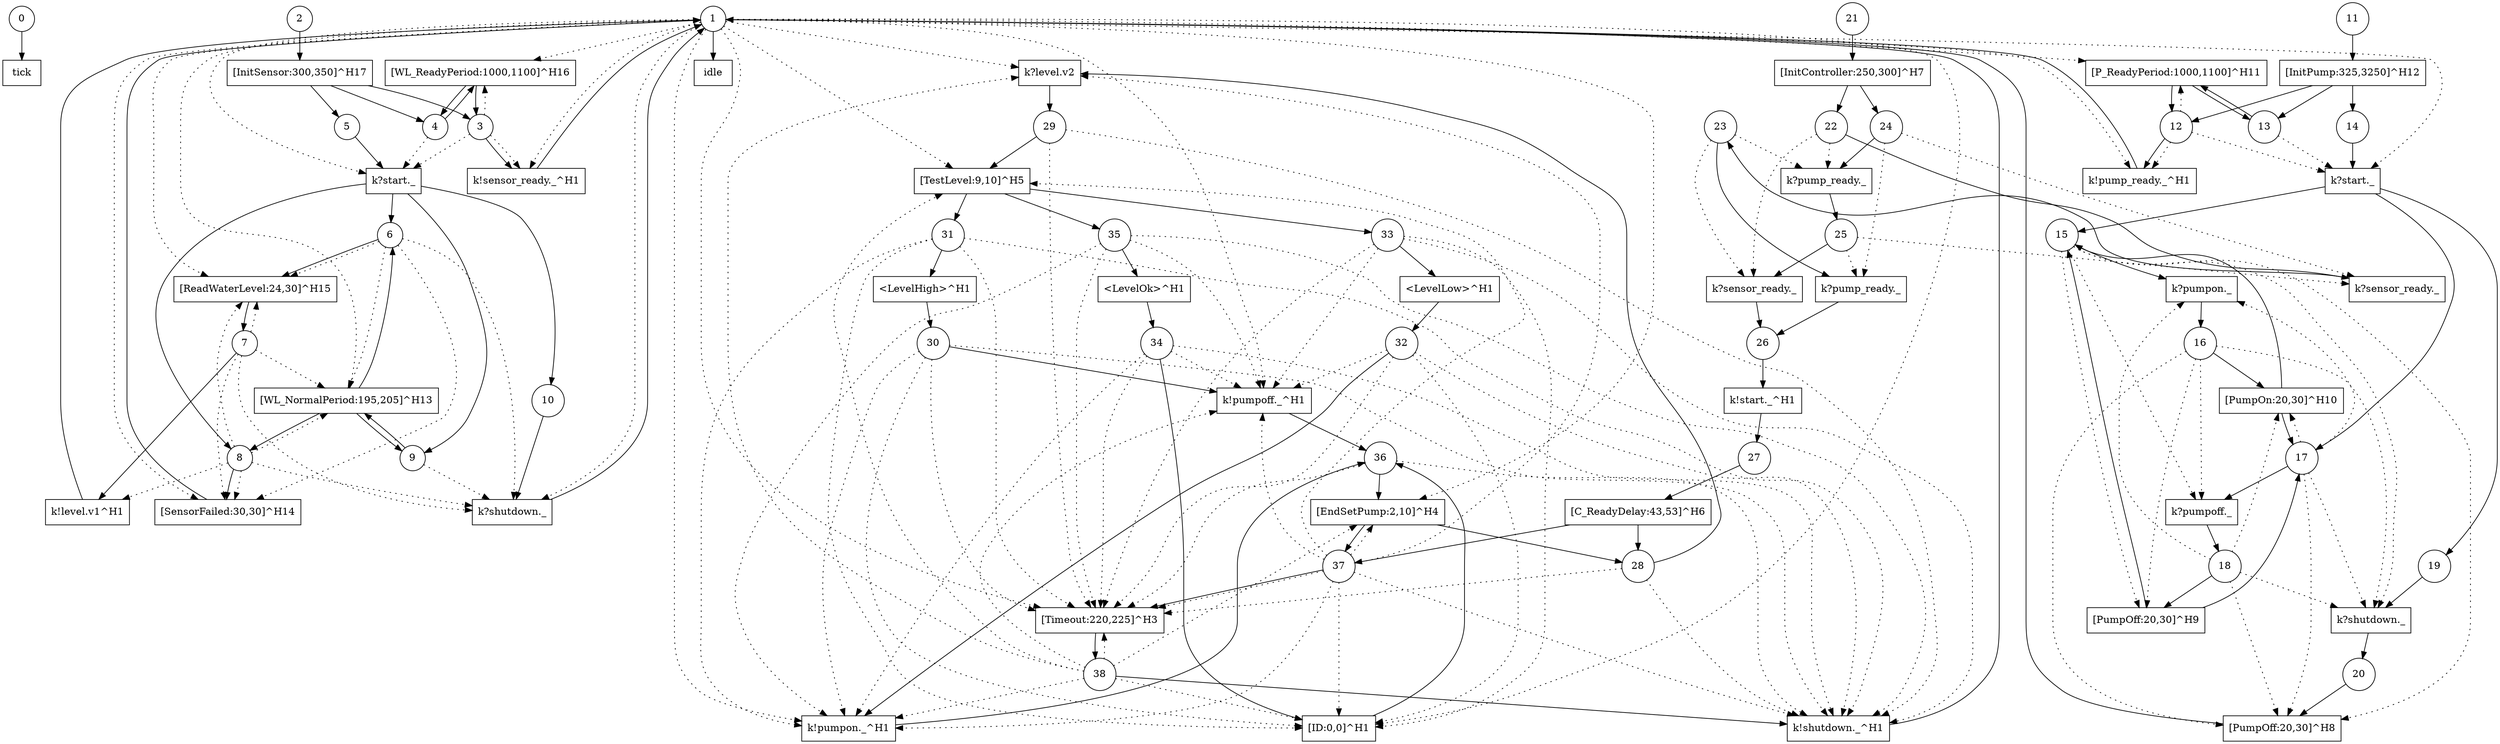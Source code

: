 digraph Net {
node [shape = circle]
"0"; "1"; "2"; "3"; "4"; "5"; "6"; "7"; "8"; "9"; "10"; "11"; "12"; "13"; "14"; "15"; "16"; "17"; "18"; "19"; "20"; "21"; "22"; "23"; "24"; "25"; "26"; "27"; "28"; "29"; "30"; "31"; "32"; "33"; "34"; "35"; "36"; "37"; "38"
node [shape = box]
T0 [label = "tick"];
T1 [label = "idle"];
T2 [label = "[InitSensor:300,350]^H17"];
T3 [label = "k!sensor_ready._^H1"];
T4 [label = "[WL_ReadyPeriod:1000,1100]^H16"];
T5 [label = "k?start._"];
T6 [label = "[ReadWaterLevel:24,30]^H15"];
T7 [label = "k!level.v1^H1"];
T8 [label = "[SensorFailed:30,30]^H14"];
T9 [label = "[WL_NormalPeriod:195,205]^H13"];
T10 [label = "k?shutdown._"];
T11 [label = "[InitPump:325,3250]^H12"];
T12 [label = "k!pump_ready._^H1"];
T13 [label = "[P_ReadyPeriod:1000,1100]^H11"];
T14 [label = "k?start._"];
T15 [label = "k?pumpon._"];
T16 [label = "[PumpOn:20,30]^H10"];
T17 [label = "k?pumpoff._"];
T18 [label = "[PumpOff:20,30]^H9"];
T19 [label = "k?shutdown._"];
T20 [label = "[PumpOff:20,30]^H8"];
T21 [label = "[InitController:250,300]^H7"];
T22 [label = "k?sensor_ready._"];
T23 [label = "k?pump_ready._"];
T24 [label = "k?pump_ready._"];
T25 [label = "k?sensor_ready._"];
T26 [label = "k!start._^H1"];
T27 [label = "[C_ReadyDelay:43,53]^H6"];
T28 [label = "k?level.v2"];
T29 [label = "[TestLevel:9,10]^H5"];
T30 [label = "k!pumpoff._^H1"];
T31 [label = "<LevelHigh>^H1"];
T32 [label = "k!pumpon._^H1"];
T33 [label = "<LevelLow>^H1"];
T34 [label = "[ID:0,0]^H1"];
T35 [label = "<LevelOk>^H1"];
T36 [label = "[EndSetPump:2,10]^H4"];
T37 [label = "[Timeout:220,225]^H3"];
T38 [label = "k!shutdown._^H1"]
"0" -> T0 [style = solid];

"1" -> T1 [style = solid];

"2" -> T2 [style = solid];

edge [style = solid];
T2 -> "3"
T2 -> "4"
T2 -> "5"

"3" -> T3 [style = solid];

edge [style = dotted];
"1" -> T3;
"3" -> T3;

edge [style = solid];
T3 -> "1"

"4" -> T4 [style = solid];

edge [style = dotted];
"1" -> T4;
"3" -> T4;

edge [style = solid];
T4 -> "3"
T4 -> "4"

"5" -> T5 [style = solid];

edge [style = dotted];
"1" -> T5;
"3" -> T5;
"4" -> T5;

edge [style = solid];
T5 -> "6"
T5 -> "8"
T5 -> "9"
T5 -> "10"

"6" -> T6 [style = solid];

edge [style = dotted];
"1" -> T6;
"6" -> T6;
"7" -> T6;
"8" -> T6;

edge [style = solid];
T6 -> "7"

"7" -> T7 [style = solid];

edge [style = dotted];
"8" -> T7;

edge [style = solid];
T7 -> "1"

"8" -> T8 [style = solid];

edge [style = dotted];
"1" -> T8;
"6" -> T8;
"7" -> T8;
"8" -> T8;

edge [style = solid];
T8 -> "1"

"9" -> T9 [style = solid];

edge [style = dotted];
"1" -> T9;
"6" -> T9;
"7" -> T9;
"8" -> T9;

edge [style = solid];
T9 -> "6"
T9 -> "8"
T9 -> "9"

"10" -> T10 [style = solid];

edge [style = dotted];
"1" -> T10;
"6" -> T10;
"7" -> T10;
"8" -> T10;
"9" -> T10;

edge [style = solid];
T10 -> "1"

"11" -> T11 [style = solid];

edge [style = solid];
T11 -> "12"
T11 -> "13"
T11 -> "14"

"12" -> T12 [style = solid];

edge [style = dotted];
"1" -> T12;
"12" -> T12;

edge [style = solid];
T12 -> "1"

"13" -> T13 [style = solid];

edge [style = dotted];
"1" -> T13;
"12" -> T13;

edge [style = solid];
T13 -> "12"
T13 -> "13"

"14" -> T14 [style = solid];

edge [style = dotted];
"1" -> T14;
"12" -> T14;
"13" -> T14;

edge [style = solid];
T14 -> "15"
T14 -> "17"
T14 -> "19"

"15" -> T15 [style = solid];

edge [style = dotted];
"17" -> T15;
"18" -> T15;

edge [style = solid];
T15 -> "16"

"16" -> T16 [style = solid];

edge [style = dotted];
"17" -> T16;
"18" -> T16;

edge [style = solid];
T16 -> "15"
T16 -> "17"

"17" -> T17 [style = solid];

edge [style = dotted];
"15" -> T17;
"16" -> T17;

edge [style = solid];
T17 -> "18"

"18" -> T18 [style = solid];

edge [style = dotted];
"15" -> T18;
"16" -> T18;

edge [style = solid];
T18 -> "15"
T18 -> "17"

"19" -> T19 [style = solid];

edge [style = dotted];
"15" -> T19;
"16" -> T19;
"17" -> T19;
"18" -> T19;

edge [style = solid];
T19 -> "20"

"20" -> T20 [style = solid];

edge [style = dotted];
"15" -> T20;
"16" -> T20;
"17" -> T20;
"18" -> T20;

edge [style = solid];
T20 -> "1"

"21" -> T21 [style = solid];

edge [style = solid];
T21 -> "22"
T21 -> "24"

"22" -> T22 [style = solid];

edge [style = dotted];
"24" -> T22;
"25" -> T22;

edge [style = solid];
T22 -> "23"

"23" -> T23 [style = solid];

edge [style = dotted];
"24" -> T23;
"25" -> T23;

edge [style = solid];
T23 -> "26"

"24" -> T24 [style = solid];

edge [style = dotted];
"22" -> T24;
"23" -> T24;

edge [style = solid];
T24 -> "25"

"25" -> T25 [style = solid];

edge [style = dotted];
"22" -> T25;
"23" -> T25;

edge [style = solid];
T25 -> "26"

"26" -> T26 [style = solid];

edge [style = solid];
T26 -> "27"

"27" -> T27 [style = solid];

edge [style = solid];
T27 -> "28"
T27 -> "37"

"28" -> T28 [style = solid];

edge [style = dotted];
"1" -> T28;
"37" -> T28;
"38" -> T28;

edge [style = solid];
T28 -> "29"

"29" -> T29 [style = solid];

edge [style = dotted];
"1" -> T29;
"37" -> T29;
"38" -> T29;

edge [style = solid];
T29 -> "31"
T29 -> "33"
T29 -> "35"

"30" -> T30 [style = solid];

edge [style = dotted];
"1" -> T30;
"32" -> T30;
"33" -> T30;
"34" -> T30;
"35" -> T30;
"37" -> T30;
"38" -> T30;

edge [style = solid];
T30 -> "36"

"31" -> T31 [style = solid];

edge [style = solid];
T31 -> "30"

"32" -> T32 [style = solid];

edge [style = dotted];
"1" -> T32;
"30" -> T32;
"31" -> T32;
"34" -> T32;
"35" -> T32;
"37" -> T32;
"38" -> T32;

edge [style = solid];
T32 -> "36"

"33" -> T33 [style = solid];

edge [style = solid];
T33 -> "32"

"34" -> T34 [style = solid];

edge [style = dotted];
"1" -> T34;
"30" -> T34;
"31" -> T34;
"32" -> T34;
"33" -> T34;
"37" -> T34;
"38" -> T34;

edge [style = solid];
T34 -> "36"

"35" -> T35 [style = solid];

edge [style = solid];
T35 -> "34"

"36" -> T36 [style = solid];

edge [style = dotted];
"1" -> T36;
"37" -> T36;
"38" -> T36;

edge [style = solid];
T36 -> "28"
T36 -> "37"

"37" -> T37 [style = solid];

edge [style = dotted];
"1" -> T37;
"28" -> T37;
"29" -> T37;
"30" -> T37;
"31" -> T37;
"32" -> T37;
"33" -> T37;
"34" -> T37;
"35" -> T37;
"36" -> T37;
"37" -> T37;
"38" -> T37;

edge [style = solid];
T37 -> "38"

"38" -> T38 [style = solid];

edge [style = dotted];
"28" -> T38;
"29" -> T38;
"30" -> T38;
"31" -> T38;
"32" -> T38;
"33" -> T38;
"34" -> T38;
"35" -> T38;
"36" -> T38;
"37" -> T38;

edge [style = solid];
T38 -> "1"

}